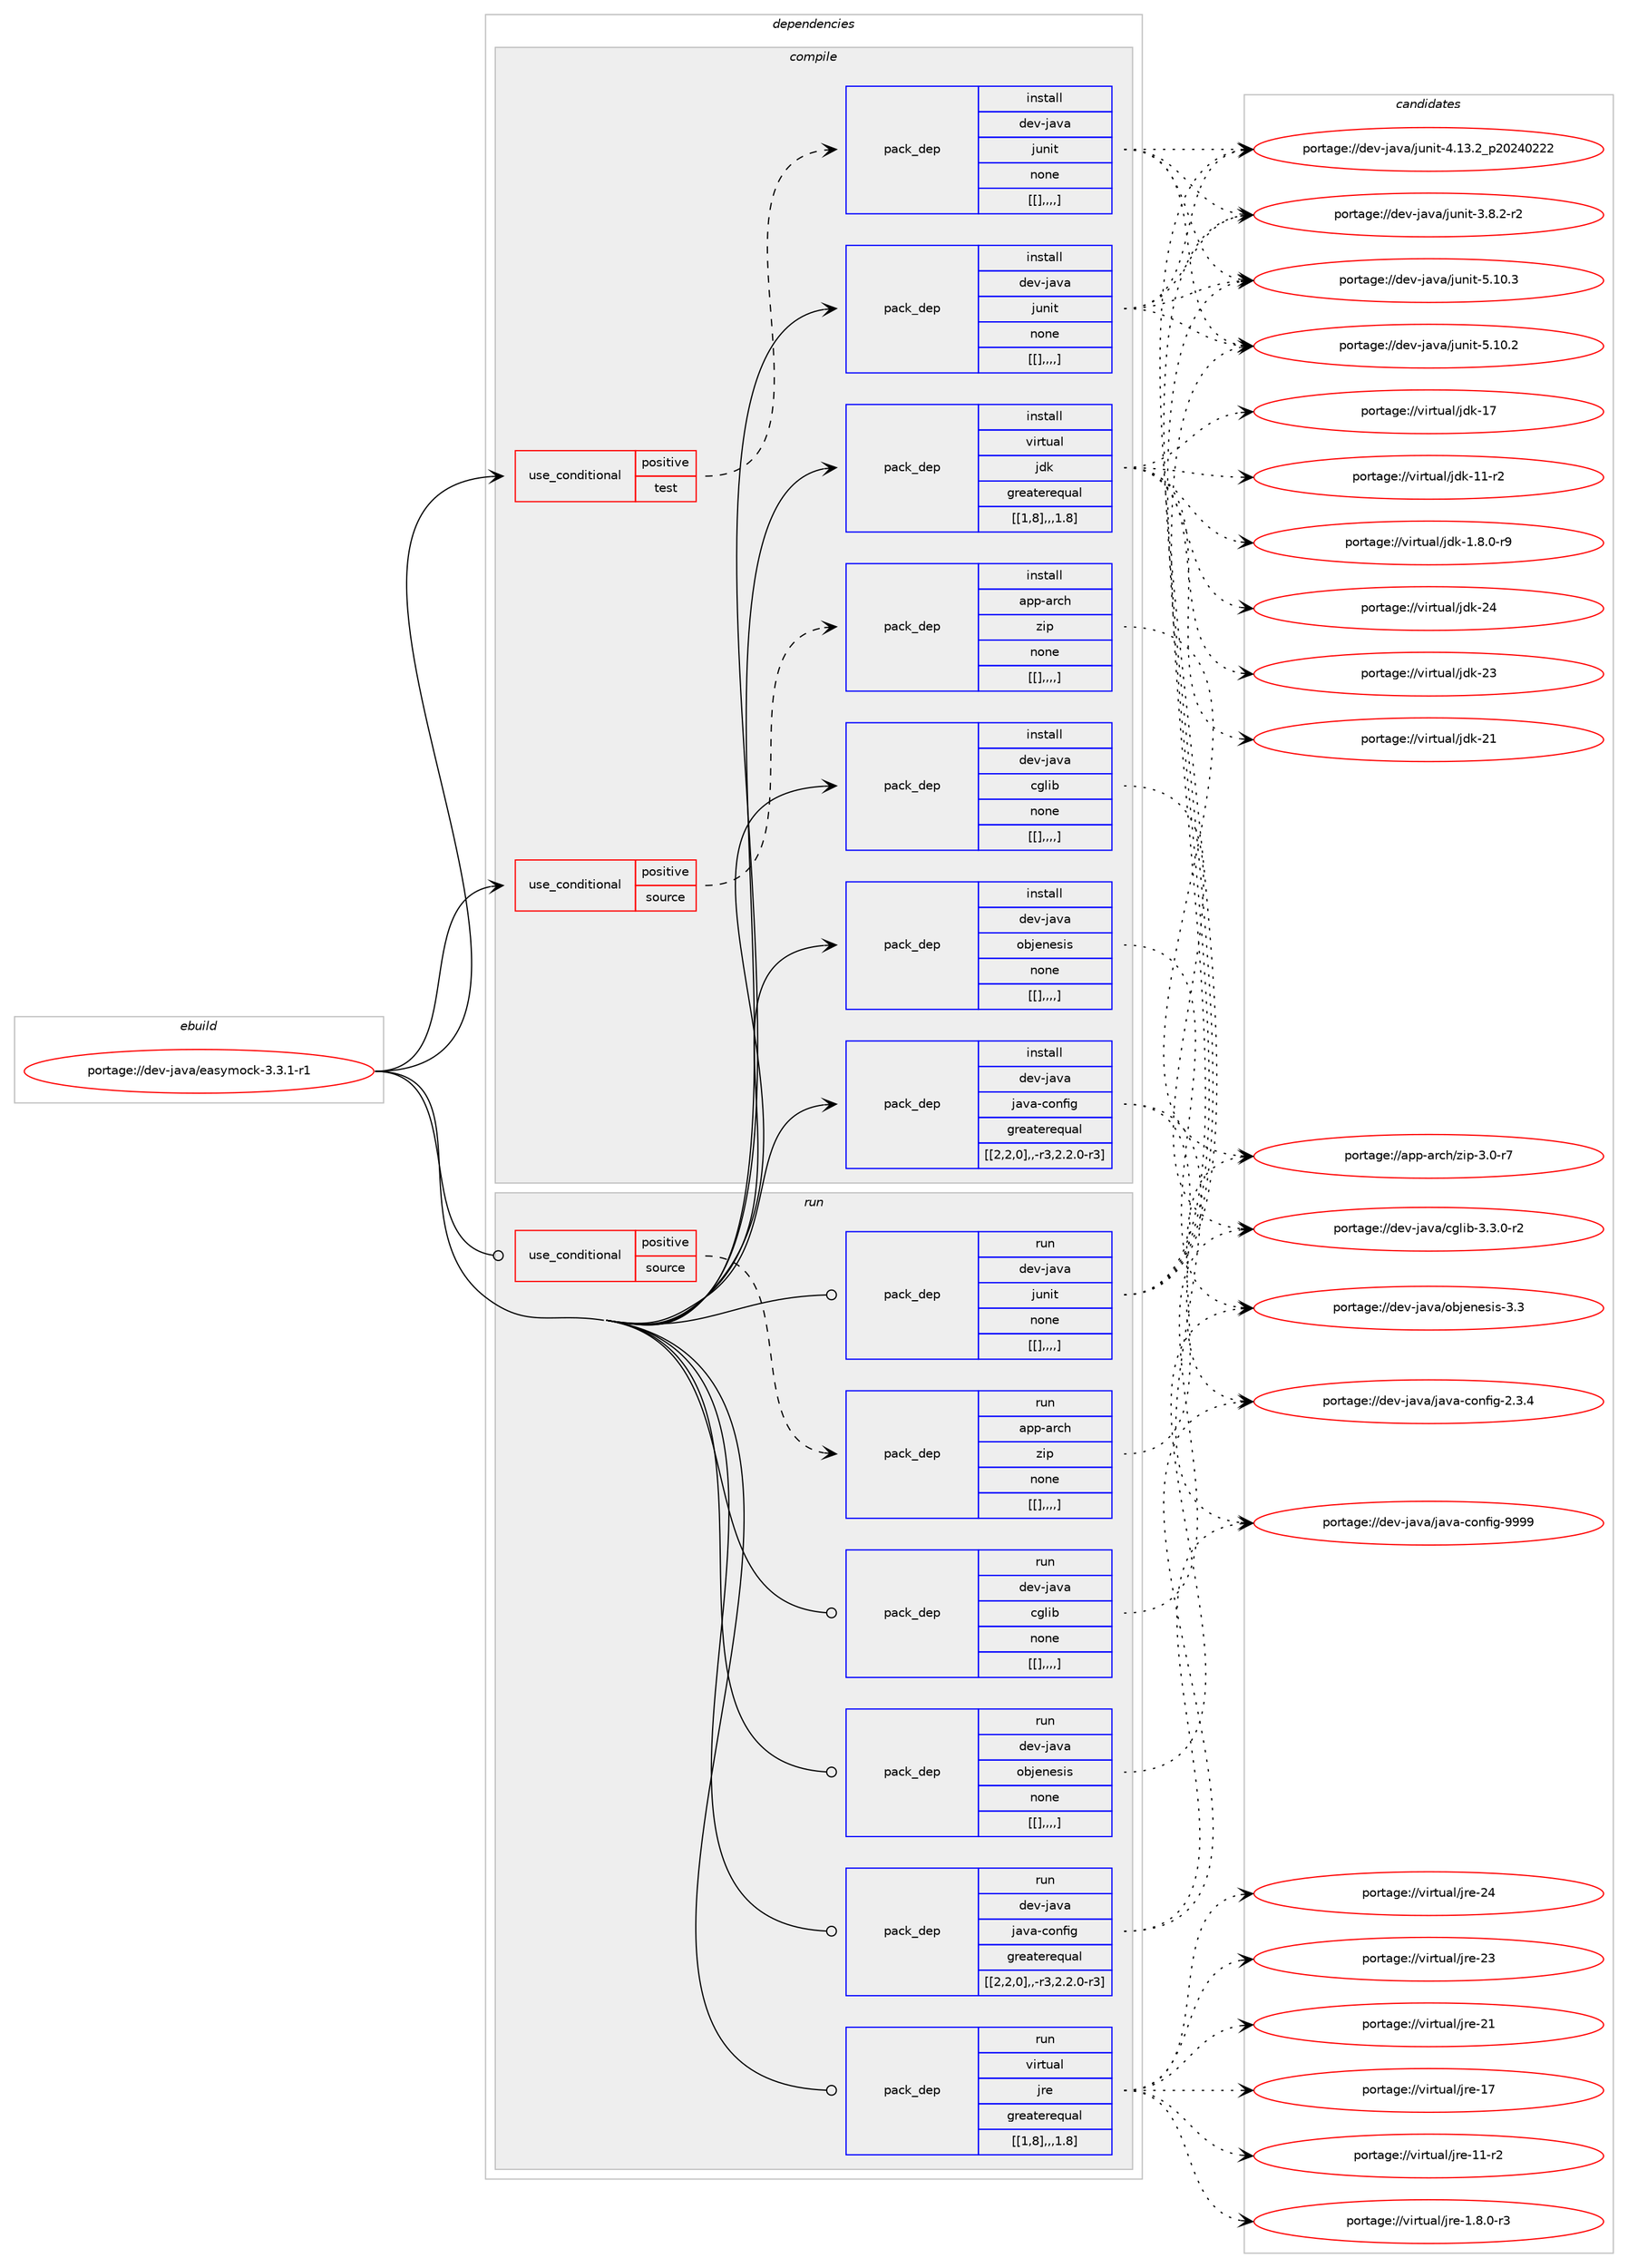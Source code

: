 digraph prolog {

# *************
# Graph options
# *************

newrank=true;
concentrate=true;
compound=true;
graph [rankdir=LR,fontname=Helvetica,fontsize=10,ranksep=1.5];#, ranksep=2.5, nodesep=0.2];
edge  [arrowhead=vee];
node  [fontname=Helvetica,fontsize=10];

# **********
# The ebuild
# **********

subgraph cluster_leftcol {
color=gray;
label=<<i>ebuild</i>>;
id [label="portage://dev-java/easymock-3.3.1-r1", color=red, width=4, href="../dev-java/easymock-3.3.1-r1.svg"];
}

# ****************
# The dependencies
# ****************

subgraph cluster_midcol {
color=gray;
label=<<i>dependencies</i>>;
subgraph cluster_compile {
fillcolor="#eeeeee";
style=filled;
label=<<i>compile</i>>;
subgraph cond22271 {
dependency93864 [label=<<TABLE BORDER="0" CELLBORDER="1" CELLSPACING="0" CELLPADDING="4"><TR><TD ROWSPAN="3" CELLPADDING="10">use_conditional</TD></TR><TR><TD>positive</TD></TR><TR><TD>source</TD></TR></TABLE>>, shape=none, color=red];
subgraph pack70547 {
dependency93865 [label=<<TABLE BORDER="0" CELLBORDER="1" CELLSPACING="0" CELLPADDING="4" WIDTH="220"><TR><TD ROWSPAN="6" CELLPADDING="30">pack_dep</TD></TR><TR><TD WIDTH="110">install</TD></TR><TR><TD>app-arch</TD></TR><TR><TD>zip</TD></TR><TR><TD>none</TD></TR><TR><TD>[[],,,,]</TD></TR></TABLE>>, shape=none, color=blue];
}
dependency93864:e -> dependency93865:w [weight=20,style="dashed",arrowhead="vee"];
}
id:e -> dependency93864:w [weight=20,style="solid",arrowhead="vee"];
subgraph cond22272 {
dependency93866 [label=<<TABLE BORDER="0" CELLBORDER="1" CELLSPACING="0" CELLPADDING="4"><TR><TD ROWSPAN="3" CELLPADDING="10">use_conditional</TD></TR><TR><TD>positive</TD></TR><TR><TD>test</TD></TR></TABLE>>, shape=none, color=red];
subgraph pack70548 {
dependency93867 [label=<<TABLE BORDER="0" CELLBORDER="1" CELLSPACING="0" CELLPADDING="4" WIDTH="220"><TR><TD ROWSPAN="6" CELLPADDING="30">pack_dep</TD></TR><TR><TD WIDTH="110">install</TD></TR><TR><TD>dev-java</TD></TR><TR><TD>junit</TD></TR><TR><TD>none</TD></TR><TR><TD>[[],,,,]</TD></TR></TABLE>>, shape=none, color=blue];
}
dependency93866:e -> dependency93867:w [weight=20,style="dashed",arrowhead="vee"];
}
id:e -> dependency93866:w [weight=20,style="solid",arrowhead="vee"];
subgraph pack70549 {
dependency93868 [label=<<TABLE BORDER="0" CELLBORDER="1" CELLSPACING="0" CELLPADDING="4" WIDTH="220"><TR><TD ROWSPAN="6" CELLPADDING="30">pack_dep</TD></TR><TR><TD WIDTH="110">install</TD></TR><TR><TD>dev-java</TD></TR><TR><TD>cglib</TD></TR><TR><TD>none</TD></TR><TR><TD>[[],,,,]</TD></TR></TABLE>>, shape=none, color=blue];
}
id:e -> dependency93868:w [weight=20,style="solid",arrowhead="vee"];
subgraph pack70550 {
dependency93869 [label=<<TABLE BORDER="0" CELLBORDER="1" CELLSPACING="0" CELLPADDING="4" WIDTH="220"><TR><TD ROWSPAN="6" CELLPADDING="30">pack_dep</TD></TR><TR><TD WIDTH="110">install</TD></TR><TR><TD>dev-java</TD></TR><TR><TD>java-config</TD></TR><TR><TD>greaterequal</TD></TR><TR><TD>[[2,2,0],,-r3,2.2.0-r3]</TD></TR></TABLE>>, shape=none, color=blue];
}
id:e -> dependency93869:w [weight=20,style="solid",arrowhead="vee"];
subgraph pack70551 {
dependency93870 [label=<<TABLE BORDER="0" CELLBORDER="1" CELLSPACING="0" CELLPADDING="4" WIDTH="220"><TR><TD ROWSPAN="6" CELLPADDING="30">pack_dep</TD></TR><TR><TD WIDTH="110">install</TD></TR><TR><TD>dev-java</TD></TR><TR><TD>junit</TD></TR><TR><TD>none</TD></TR><TR><TD>[[],,,,]</TD></TR></TABLE>>, shape=none, color=blue];
}
id:e -> dependency93870:w [weight=20,style="solid",arrowhead="vee"];
subgraph pack70552 {
dependency93871 [label=<<TABLE BORDER="0" CELLBORDER="1" CELLSPACING="0" CELLPADDING="4" WIDTH="220"><TR><TD ROWSPAN="6" CELLPADDING="30">pack_dep</TD></TR><TR><TD WIDTH="110">install</TD></TR><TR><TD>dev-java</TD></TR><TR><TD>objenesis</TD></TR><TR><TD>none</TD></TR><TR><TD>[[],,,,]</TD></TR></TABLE>>, shape=none, color=blue];
}
id:e -> dependency93871:w [weight=20,style="solid",arrowhead="vee"];
subgraph pack70553 {
dependency93872 [label=<<TABLE BORDER="0" CELLBORDER="1" CELLSPACING="0" CELLPADDING="4" WIDTH="220"><TR><TD ROWSPAN="6" CELLPADDING="30">pack_dep</TD></TR><TR><TD WIDTH="110">install</TD></TR><TR><TD>virtual</TD></TR><TR><TD>jdk</TD></TR><TR><TD>greaterequal</TD></TR><TR><TD>[[1,8],,,1.8]</TD></TR></TABLE>>, shape=none, color=blue];
}
id:e -> dependency93872:w [weight=20,style="solid",arrowhead="vee"];
}
subgraph cluster_compileandrun {
fillcolor="#eeeeee";
style=filled;
label=<<i>compile and run</i>>;
}
subgraph cluster_run {
fillcolor="#eeeeee";
style=filled;
label=<<i>run</i>>;
subgraph cond22273 {
dependency93873 [label=<<TABLE BORDER="0" CELLBORDER="1" CELLSPACING="0" CELLPADDING="4"><TR><TD ROWSPAN="3" CELLPADDING="10">use_conditional</TD></TR><TR><TD>positive</TD></TR><TR><TD>source</TD></TR></TABLE>>, shape=none, color=red];
subgraph pack70554 {
dependency93874 [label=<<TABLE BORDER="0" CELLBORDER="1" CELLSPACING="0" CELLPADDING="4" WIDTH="220"><TR><TD ROWSPAN="6" CELLPADDING="30">pack_dep</TD></TR><TR><TD WIDTH="110">run</TD></TR><TR><TD>app-arch</TD></TR><TR><TD>zip</TD></TR><TR><TD>none</TD></TR><TR><TD>[[],,,,]</TD></TR></TABLE>>, shape=none, color=blue];
}
dependency93873:e -> dependency93874:w [weight=20,style="dashed",arrowhead="vee"];
}
id:e -> dependency93873:w [weight=20,style="solid",arrowhead="odot"];
subgraph pack70555 {
dependency93875 [label=<<TABLE BORDER="0" CELLBORDER="1" CELLSPACING="0" CELLPADDING="4" WIDTH="220"><TR><TD ROWSPAN="6" CELLPADDING="30">pack_dep</TD></TR><TR><TD WIDTH="110">run</TD></TR><TR><TD>dev-java</TD></TR><TR><TD>cglib</TD></TR><TR><TD>none</TD></TR><TR><TD>[[],,,,]</TD></TR></TABLE>>, shape=none, color=blue];
}
id:e -> dependency93875:w [weight=20,style="solid",arrowhead="odot"];
subgraph pack70556 {
dependency93876 [label=<<TABLE BORDER="0" CELLBORDER="1" CELLSPACING="0" CELLPADDING="4" WIDTH="220"><TR><TD ROWSPAN="6" CELLPADDING="30">pack_dep</TD></TR><TR><TD WIDTH="110">run</TD></TR><TR><TD>dev-java</TD></TR><TR><TD>java-config</TD></TR><TR><TD>greaterequal</TD></TR><TR><TD>[[2,2,0],,-r3,2.2.0-r3]</TD></TR></TABLE>>, shape=none, color=blue];
}
id:e -> dependency93876:w [weight=20,style="solid",arrowhead="odot"];
subgraph pack70557 {
dependency93877 [label=<<TABLE BORDER="0" CELLBORDER="1" CELLSPACING="0" CELLPADDING="4" WIDTH="220"><TR><TD ROWSPAN="6" CELLPADDING="30">pack_dep</TD></TR><TR><TD WIDTH="110">run</TD></TR><TR><TD>dev-java</TD></TR><TR><TD>junit</TD></TR><TR><TD>none</TD></TR><TR><TD>[[],,,,]</TD></TR></TABLE>>, shape=none, color=blue];
}
id:e -> dependency93877:w [weight=20,style="solid",arrowhead="odot"];
subgraph pack70558 {
dependency93878 [label=<<TABLE BORDER="0" CELLBORDER="1" CELLSPACING="0" CELLPADDING="4" WIDTH="220"><TR><TD ROWSPAN="6" CELLPADDING="30">pack_dep</TD></TR><TR><TD WIDTH="110">run</TD></TR><TR><TD>dev-java</TD></TR><TR><TD>objenesis</TD></TR><TR><TD>none</TD></TR><TR><TD>[[],,,,]</TD></TR></TABLE>>, shape=none, color=blue];
}
id:e -> dependency93878:w [weight=20,style="solid",arrowhead="odot"];
subgraph pack70559 {
dependency93879 [label=<<TABLE BORDER="0" CELLBORDER="1" CELLSPACING="0" CELLPADDING="4" WIDTH="220"><TR><TD ROWSPAN="6" CELLPADDING="30">pack_dep</TD></TR><TR><TD WIDTH="110">run</TD></TR><TR><TD>virtual</TD></TR><TR><TD>jre</TD></TR><TR><TD>greaterequal</TD></TR><TR><TD>[[1,8],,,1.8]</TD></TR></TABLE>>, shape=none, color=blue];
}
id:e -> dependency93879:w [weight=20,style="solid",arrowhead="odot"];
}
}

# **************
# The candidates
# **************

subgraph cluster_choices {
rank=same;
color=gray;
label=<<i>candidates</i>>;

subgraph choice70547 {
color=black;
nodesep=1;
choice9711211245971149910447122105112455146484511455 [label="portage://app-arch/zip-3.0-r7", color=red, width=4,href="../app-arch/zip-3.0-r7.svg"];
dependency93865:e -> choice9711211245971149910447122105112455146484511455:w [style=dotted,weight="100"];
}
subgraph choice70548 {
color=black;
nodesep=1;
choice1001011184510697118974710611711010511645534649484651 [label="portage://dev-java/junit-5.10.3", color=red, width=4,href="../dev-java/junit-5.10.3.svg"];
choice1001011184510697118974710611711010511645534649484650 [label="portage://dev-java/junit-5.10.2", color=red, width=4,href="../dev-java/junit-5.10.2.svg"];
choice1001011184510697118974710611711010511645524649514650951125048505248505050 [label="portage://dev-java/junit-4.13.2_p20240222", color=red, width=4,href="../dev-java/junit-4.13.2_p20240222.svg"];
choice100101118451069711897471061171101051164551465646504511450 [label="portage://dev-java/junit-3.8.2-r2", color=red, width=4,href="../dev-java/junit-3.8.2-r2.svg"];
dependency93867:e -> choice1001011184510697118974710611711010511645534649484651:w [style=dotted,weight="100"];
dependency93867:e -> choice1001011184510697118974710611711010511645534649484650:w [style=dotted,weight="100"];
dependency93867:e -> choice1001011184510697118974710611711010511645524649514650951125048505248505050:w [style=dotted,weight="100"];
dependency93867:e -> choice100101118451069711897471061171101051164551465646504511450:w [style=dotted,weight="100"];
}
subgraph choice70549 {
color=black;
nodesep=1;
choice1001011184510697118974799103108105984551465146484511450 [label="portage://dev-java/cglib-3.3.0-r2", color=red, width=4,href="../dev-java/cglib-3.3.0-r2.svg"];
dependency93868:e -> choice1001011184510697118974799103108105984551465146484511450:w [style=dotted,weight="100"];
}
subgraph choice70550 {
color=black;
nodesep=1;
choice10010111845106971189747106971189745991111101021051034557575757 [label="portage://dev-java/java-config-9999", color=red, width=4,href="../dev-java/java-config-9999.svg"];
choice1001011184510697118974710697118974599111110102105103455046514652 [label="portage://dev-java/java-config-2.3.4", color=red, width=4,href="../dev-java/java-config-2.3.4.svg"];
dependency93869:e -> choice10010111845106971189747106971189745991111101021051034557575757:w [style=dotted,weight="100"];
dependency93869:e -> choice1001011184510697118974710697118974599111110102105103455046514652:w [style=dotted,weight="100"];
}
subgraph choice70551 {
color=black;
nodesep=1;
choice1001011184510697118974710611711010511645534649484651 [label="portage://dev-java/junit-5.10.3", color=red, width=4,href="../dev-java/junit-5.10.3.svg"];
choice1001011184510697118974710611711010511645534649484650 [label="portage://dev-java/junit-5.10.2", color=red, width=4,href="../dev-java/junit-5.10.2.svg"];
choice1001011184510697118974710611711010511645524649514650951125048505248505050 [label="portage://dev-java/junit-4.13.2_p20240222", color=red, width=4,href="../dev-java/junit-4.13.2_p20240222.svg"];
choice100101118451069711897471061171101051164551465646504511450 [label="portage://dev-java/junit-3.8.2-r2", color=red, width=4,href="../dev-java/junit-3.8.2-r2.svg"];
dependency93870:e -> choice1001011184510697118974710611711010511645534649484651:w [style=dotted,weight="100"];
dependency93870:e -> choice1001011184510697118974710611711010511645534649484650:w [style=dotted,weight="100"];
dependency93870:e -> choice1001011184510697118974710611711010511645524649514650951125048505248505050:w [style=dotted,weight="100"];
dependency93870:e -> choice100101118451069711897471061171101051164551465646504511450:w [style=dotted,weight="100"];
}
subgraph choice70552 {
color=black;
nodesep=1;
choice100101118451069711897471119810610111010111510511545514651 [label="portage://dev-java/objenesis-3.3", color=red, width=4,href="../dev-java/objenesis-3.3.svg"];
dependency93871:e -> choice100101118451069711897471119810610111010111510511545514651:w [style=dotted,weight="100"];
}
subgraph choice70553 {
color=black;
nodesep=1;
choice1181051141161179710847106100107455052 [label="portage://virtual/jdk-24", color=red, width=4,href="../virtual/jdk-24.svg"];
choice1181051141161179710847106100107455051 [label="portage://virtual/jdk-23", color=red, width=4,href="../virtual/jdk-23.svg"];
choice1181051141161179710847106100107455049 [label="portage://virtual/jdk-21", color=red, width=4,href="../virtual/jdk-21.svg"];
choice1181051141161179710847106100107454955 [label="portage://virtual/jdk-17", color=red, width=4,href="../virtual/jdk-17.svg"];
choice11810511411611797108471061001074549494511450 [label="portage://virtual/jdk-11-r2", color=red, width=4,href="../virtual/jdk-11-r2.svg"];
choice11810511411611797108471061001074549465646484511457 [label="portage://virtual/jdk-1.8.0-r9", color=red, width=4,href="../virtual/jdk-1.8.0-r9.svg"];
dependency93872:e -> choice1181051141161179710847106100107455052:w [style=dotted,weight="100"];
dependency93872:e -> choice1181051141161179710847106100107455051:w [style=dotted,weight="100"];
dependency93872:e -> choice1181051141161179710847106100107455049:w [style=dotted,weight="100"];
dependency93872:e -> choice1181051141161179710847106100107454955:w [style=dotted,weight="100"];
dependency93872:e -> choice11810511411611797108471061001074549494511450:w [style=dotted,weight="100"];
dependency93872:e -> choice11810511411611797108471061001074549465646484511457:w [style=dotted,weight="100"];
}
subgraph choice70554 {
color=black;
nodesep=1;
choice9711211245971149910447122105112455146484511455 [label="portage://app-arch/zip-3.0-r7", color=red, width=4,href="../app-arch/zip-3.0-r7.svg"];
dependency93874:e -> choice9711211245971149910447122105112455146484511455:w [style=dotted,weight="100"];
}
subgraph choice70555 {
color=black;
nodesep=1;
choice1001011184510697118974799103108105984551465146484511450 [label="portage://dev-java/cglib-3.3.0-r2", color=red, width=4,href="../dev-java/cglib-3.3.0-r2.svg"];
dependency93875:e -> choice1001011184510697118974799103108105984551465146484511450:w [style=dotted,weight="100"];
}
subgraph choice70556 {
color=black;
nodesep=1;
choice10010111845106971189747106971189745991111101021051034557575757 [label="portage://dev-java/java-config-9999", color=red, width=4,href="../dev-java/java-config-9999.svg"];
choice1001011184510697118974710697118974599111110102105103455046514652 [label="portage://dev-java/java-config-2.3.4", color=red, width=4,href="../dev-java/java-config-2.3.4.svg"];
dependency93876:e -> choice10010111845106971189747106971189745991111101021051034557575757:w [style=dotted,weight="100"];
dependency93876:e -> choice1001011184510697118974710697118974599111110102105103455046514652:w [style=dotted,weight="100"];
}
subgraph choice70557 {
color=black;
nodesep=1;
choice1001011184510697118974710611711010511645534649484651 [label="portage://dev-java/junit-5.10.3", color=red, width=4,href="../dev-java/junit-5.10.3.svg"];
choice1001011184510697118974710611711010511645534649484650 [label="portage://dev-java/junit-5.10.2", color=red, width=4,href="../dev-java/junit-5.10.2.svg"];
choice1001011184510697118974710611711010511645524649514650951125048505248505050 [label="portage://dev-java/junit-4.13.2_p20240222", color=red, width=4,href="../dev-java/junit-4.13.2_p20240222.svg"];
choice100101118451069711897471061171101051164551465646504511450 [label="portage://dev-java/junit-3.8.2-r2", color=red, width=4,href="../dev-java/junit-3.8.2-r2.svg"];
dependency93877:e -> choice1001011184510697118974710611711010511645534649484651:w [style=dotted,weight="100"];
dependency93877:e -> choice1001011184510697118974710611711010511645534649484650:w [style=dotted,weight="100"];
dependency93877:e -> choice1001011184510697118974710611711010511645524649514650951125048505248505050:w [style=dotted,weight="100"];
dependency93877:e -> choice100101118451069711897471061171101051164551465646504511450:w [style=dotted,weight="100"];
}
subgraph choice70558 {
color=black;
nodesep=1;
choice100101118451069711897471119810610111010111510511545514651 [label="portage://dev-java/objenesis-3.3", color=red, width=4,href="../dev-java/objenesis-3.3.svg"];
dependency93878:e -> choice100101118451069711897471119810610111010111510511545514651:w [style=dotted,weight="100"];
}
subgraph choice70559 {
color=black;
nodesep=1;
choice1181051141161179710847106114101455052 [label="portage://virtual/jre-24", color=red, width=4,href="../virtual/jre-24.svg"];
choice1181051141161179710847106114101455051 [label="portage://virtual/jre-23", color=red, width=4,href="../virtual/jre-23.svg"];
choice1181051141161179710847106114101455049 [label="portage://virtual/jre-21", color=red, width=4,href="../virtual/jre-21.svg"];
choice1181051141161179710847106114101454955 [label="portage://virtual/jre-17", color=red, width=4,href="../virtual/jre-17.svg"];
choice11810511411611797108471061141014549494511450 [label="portage://virtual/jre-11-r2", color=red, width=4,href="../virtual/jre-11-r2.svg"];
choice11810511411611797108471061141014549465646484511451 [label="portage://virtual/jre-1.8.0-r3", color=red, width=4,href="../virtual/jre-1.8.0-r3.svg"];
dependency93879:e -> choice1181051141161179710847106114101455052:w [style=dotted,weight="100"];
dependency93879:e -> choice1181051141161179710847106114101455051:w [style=dotted,weight="100"];
dependency93879:e -> choice1181051141161179710847106114101455049:w [style=dotted,weight="100"];
dependency93879:e -> choice1181051141161179710847106114101454955:w [style=dotted,weight="100"];
dependency93879:e -> choice11810511411611797108471061141014549494511450:w [style=dotted,weight="100"];
dependency93879:e -> choice11810511411611797108471061141014549465646484511451:w [style=dotted,weight="100"];
}
}

}
